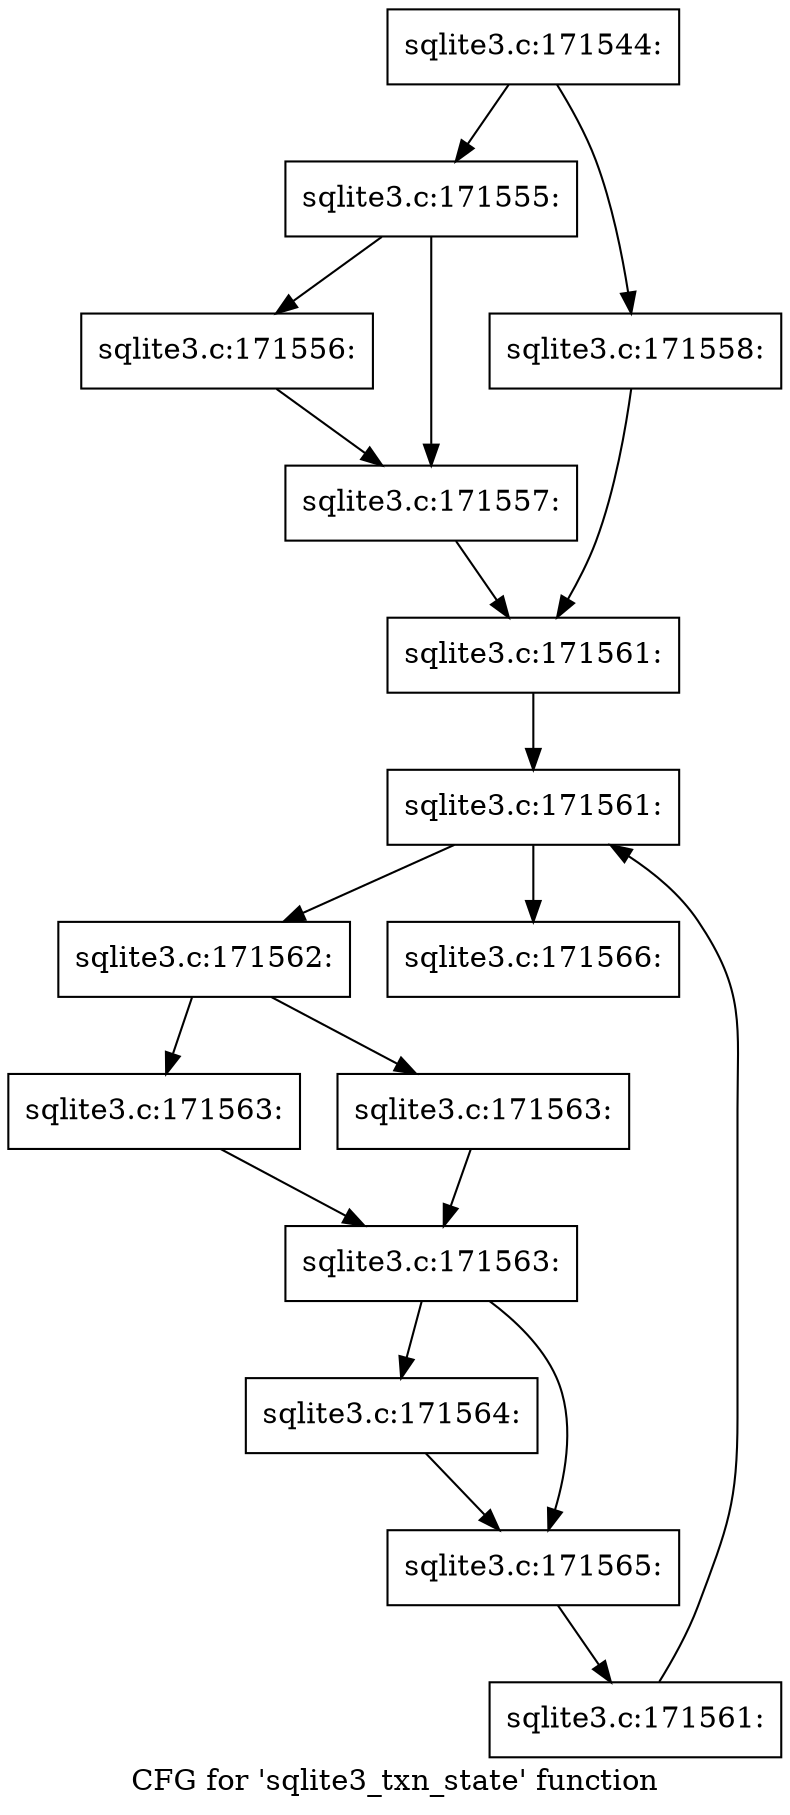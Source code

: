digraph "CFG for 'sqlite3_txn_state' function" {
	label="CFG for 'sqlite3_txn_state' function";

	Node0x55c0f5caa6e0 [shape=record,label="{sqlite3.c:171544:}"];
	Node0x55c0f5caa6e0 -> Node0x55c0f54a5c00;
	Node0x55c0f5caa6e0 -> Node0x55c0f54a5ca0;
	Node0x55c0f54a5c00 [shape=record,label="{sqlite3.c:171555:}"];
	Node0x55c0f54a5c00 -> Node0x55c0f54a6260;
	Node0x55c0f54a5c00 -> Node0x55c0f5cae8c0;
	Node0x55c0f54a6260 [shape=record,label="{sqlite3.c:171556:}"];
	Node0x55c0f54a6260 -> Node0x55c0f5cae8c0;
	Node0x55c0f5cae8c0 [shape=record,label="{sqlite3.c:171557:}"];
	Node0x55c0f5cae8c0 -> Node0x55c0f54a5c50;
	Node0x55c0f54a5ca0 [shape=record,label="{sqlite3.c:171558:}"];
	Node0x55c0f54a5ca0 -> Node0x55c0f54a5c50;
	Node0x55c0f54a5c50 [shape=record,label="{sqlite3.c:171561:}"];
	Node0x55c0f54a5c50 -> Node0x55c0f5caf570;
	Node0x55c0f5caf570 [shape=record,label="{sqlite3.c:171561:}"];
	Node0x55c0f5caf570 -> Node0x55c0f5caf790;
	Node0x55c0f5caf570 -> Node0x55c0f5caf4e0;
	Node0x55c0f5caf790 [shape=record,label="{sqlite3.c:171562:}"];
	Node0x55c0f5caf790 -> Node0x55c0f5cb0730;
	Node0x55c0f5caf790 -> Node0x55c0f5cb0780;
	Node0x55c0f5cb0730 [shape=record,label="{sqlite3.c:171563:}"];
	Node0x55c0f5cb0730 -> Node0x55c0f5cb07d0;
	Node0x55c0f5cb0780 [shape=record,label="{sqlite3.c:171563:}"];
	Node0x55c0f5cb0780 -> Node0x55c0f5cb07d0;
	Node0x55c0f5cb07d0 [shape=record,label="{sqlite3.c:171563:}"];
	Node0x55c0f5cb07d0 -> Node0x55c0f6a07d60;
	Node0x55c0f5cb07d0 -> Node0x55c0f6a07db0;
	Node0x55c0f6a07d60 [shape=record,label="{sqlite3.c:171564:}"];
	Node0x55c0f6a07d60 -> Node0x55c0f6a07db0;
	Node0x55c0f6a07db0 [shape=record,label="{sqlite3.c:171565:}"];
	Node0x55c0f6a07db0 -> Node0x55c0f5caf700;
	Node0x55c0f5caf700 [shape=record,label="{sqlite3.c:171561:}"];
	Node0x55c0f5caf700 -> Node0x55c0f5caf570;
	Node0x55c0f5caf4e0 [shape=record,label="{sqlite3.c:171566:}"];
}
